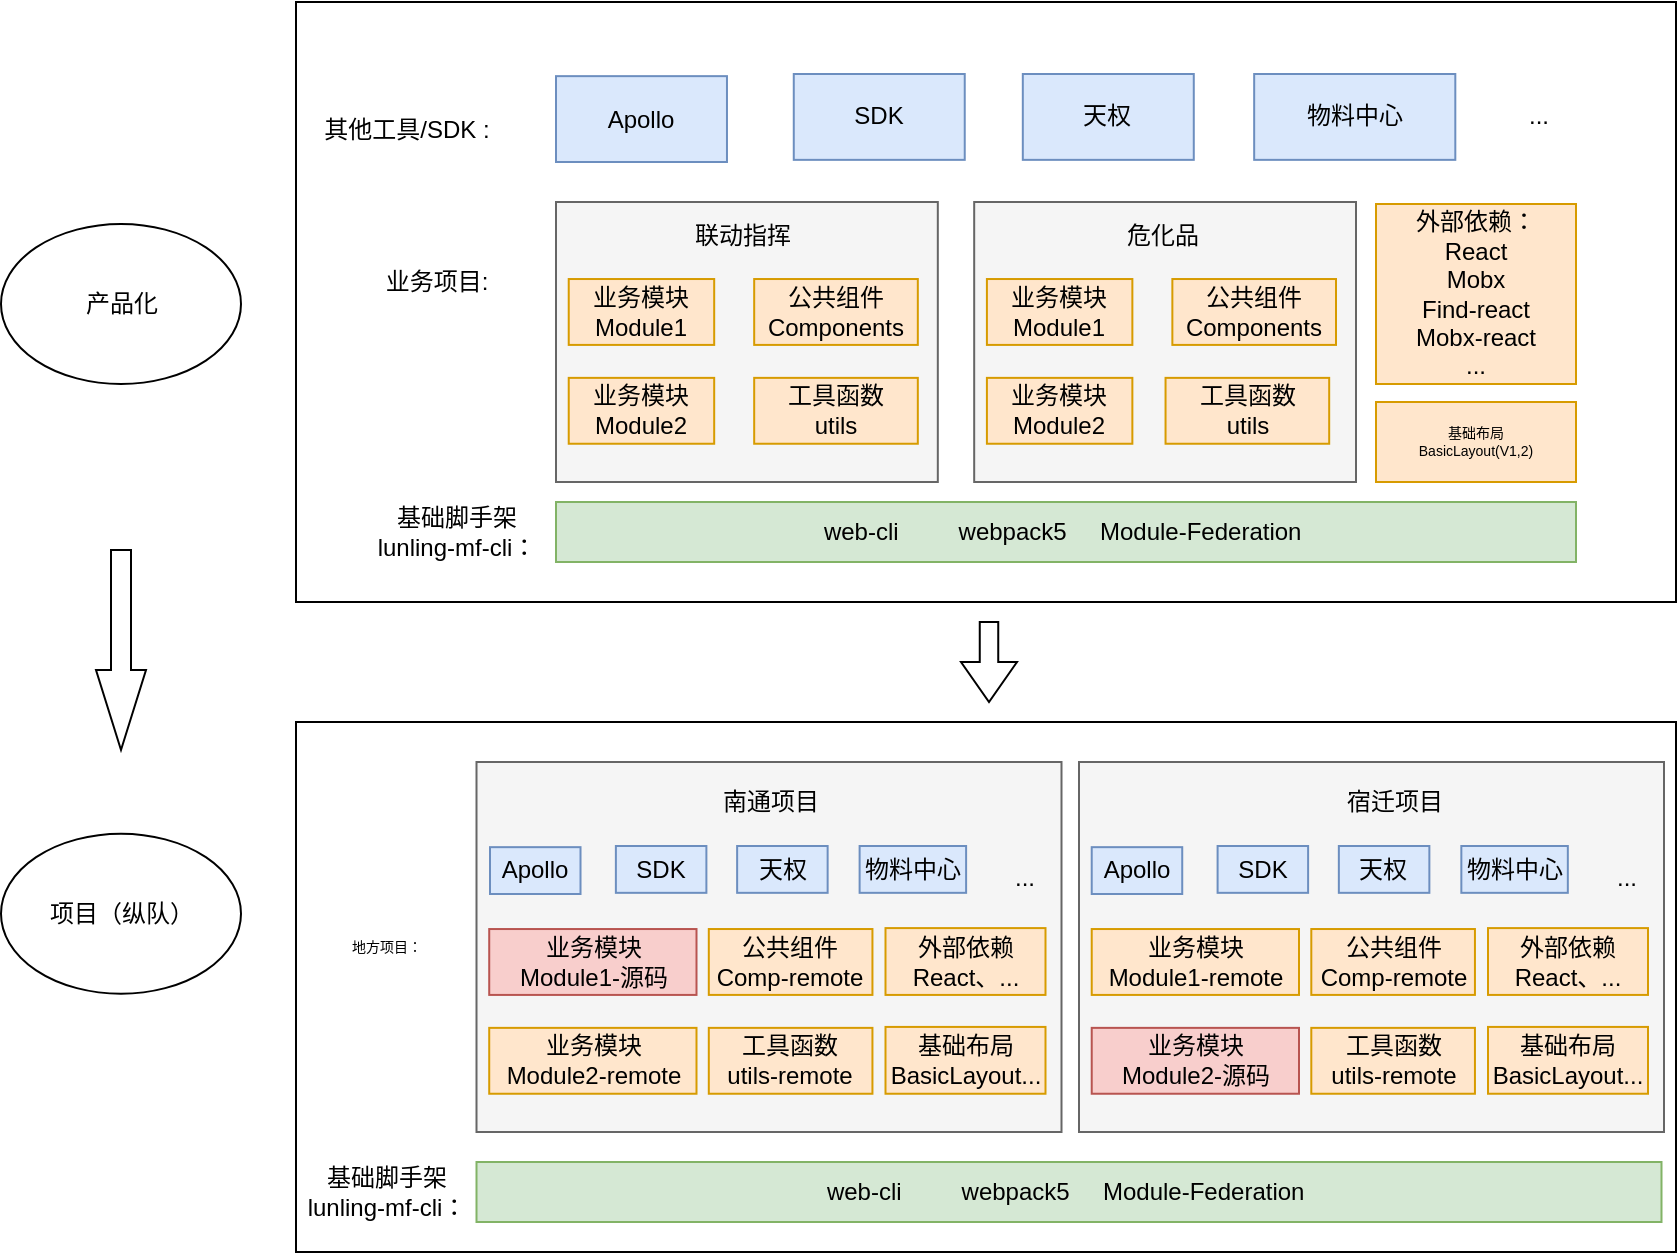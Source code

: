 <mxfile version="15.7.3" type="github">
  <diagram id="qYtG-a8lDuCber2_HTPU" name="第 1 页">
    <mxGraphModel dx="1883" dy="571" grid="1" gridSize="10" guides="1" tooltips="1" connect="1" arrows="1" fold="1" page="1" pageScale="1" pageWidth="827" pageHeight="1169" math="0" shadow="0">
      <root>
        <mxCell id="0" />
        <mxCell id="1" parent="0" />
        <mxCell id="sSeV7hXw5rhQuQ9Eckyw-49" value="" style="rounded=0;whiteSpace=wrap;html=1;fontSize=7;fillColor=none;" vertex="1" parent="1">
          <mxGeometry x="100" y="420" width="690" height="265" as="geometry" />
        </mxCell>
        <mxCell id="sSeV7hXw5rhQuQ9Eckyw-19" value="" style="rounded=0;whiteSpace=wrap;html=1;fontSize=7;fillColor=none;" vertex="1" parent="1">
          <mxGeometry x="100" y="60" width="690" height="300" as="geometry" />
        </mxCell>
        <mxCell id="TgehsIDATV7xhi2gPNsP-1" value="web-cli&amp;nbsp; &amp;nbsp; &amp;nbsp; &amp;nbsp; &amp;nbsp;webpack5&amp;nbsp; &amp;nbsp; &amp;nbsp;Module-Federation&amp;nbsp;" style="rounded=0;whiteSpace=wrap;html=1;fillColor=#d5e8d4;strokeColor=#82b366;" parent="1" vertex="1">
          <mxGeometry x="230" y="310" width="510" height="30" as="geometry" />
        </mxCell>
        <mxCell id="TgehsIDATV7xhi2gPNsP-6" value="外部依赖：&lt;br&gt;React&lt;br&gt;Mobx&lt;br&gt;Find-react&lt;br&gt;Mobx-react&lt;br&gt;..." style="rounded=0;whiteSpace=wrap;html=1;fillColor=#ffe6cc;strokeColor=#d79b00;" parent="1" vertex="1">
          <mxGeometry x="640" y="161" width="100" height="90" as="geometry" />
        </mxCell>
        <mxCell id="TgehsIDATV7xhi2gPNsP-7" value="基础布局&#xa;BasicLayout(V1,2)" style="rounded=0;whiteSpace=wrap;fillColor=#ffe6cc;strokeColor=#d79b00;fontSize=7;" parent="1" vertex="1">
          <mxGeometry x="640" y="260" width="100" height="40" as="geometry" />
        </mxCell>
        <mxCell id="TgehsIDATV7xhi2gPNsP-10" value="基础脚手架&lt;br&gt;lunling-mf-cli：" style="text;html=1;align=center;verticalAlign=middle;resizable=0;points=[];autosize=1;strokeColor=none;fillColor=none;" parent="1" vertex="1">
          <mxGeometry x="135" y="310" width="90" height="30" as="geometry" />
        </mxCell>
        <mxCell id="TgehsIDATV7xhi2gPNsP-11" value="业务项目:" style="text;html=1;align=center;verticalAlign=middle;resizable=0;points=[];autosize=1;strokeColor=none;fillColor=none;" parent="1" vertex="1">
          <mxGeometry x="135" y="190" width="70" height="20" as="geometry" />
        </mxCell>
        <mxCell id="sSeV7hXw5rhQuQ9Eckyw-3" value="" style="group" vertex="1" connectable="0" parent="1">
          <mxGeometry x="230" y="160" width="400" height="140" as="geometry" />
        </mxCell>
        <mxCell id="TgehsIDATV7xhi2gPNsP-9" value="" style="rounded=0;whiteSpace=wrap;html=1;fillColor=#f5f5f5;fontColor=#333333;strokeColor=#666666;" parent="sSeV7hXw5rhQuQ9Eckyw-3" vertex="1">
          <mxGeometry width="190.909" height="140" as="geometry" />
        </mxCell>
        <mxCell id="TgehsIDATV7xhi2gPNsP-2" value="业务模块Module1" style="rounded=0;whiteSpace=wrap;html=1;fillColor=#ffe6cc;strokeColor=#d79b00;" parent="sSeV7hXw5rhQuQ9Eckyw-3" vertex="1">
          <mxGeometry x="6.364" y="38.516" width="72.727" height="32.941" as="geometry" />
        </mxCell>
        <mxCell id="TgehsIDATV7xhi2gPNsP-3" value="业务模块Module2&lt;span style=&quot;color: rgba(0 , 0 , 0 , 0) ; font-family: monospace ; font-size: 0px&quot;&gt;%3CmxGraphModel%3E%3Croot%3E%3CmxCell%20id%3D%220%22%2F%3E%3CmxCell%20id%3D%221%22%20parent%3D%220%22%2F%3E%3CmxCell%20id%3D%222%22%20value%3D%22%E4%B8%9A%E5%8A%A1%E7%BB%84%E4%BB%B6%22%20style%3D%22rounded%3D0%3BwhiteSpace%3Dwrap%3Bhtml%3D1%3B%22%20vertex%3D%221%22%20parent%3D%221%22%3E%3CmxGeometry%20x%3D%22180%22%20y%3D%22300%22%20width%3D%22120%22%20height%3D%2260%22%20as%3D%22geometry%22%2F%3E%3C%2FmxCell%3E%3C%2Froot%3E%3C%2FmxGraphModel%3E&lt;/span&gt;" style="rounded=0;whiteSpace=wrap;html=1;fillColor=#ffe6cc;strokeColor=#d79b00;" parent="sSeV7hXw5rhQuQ9Eckyw-3" vertex="1">
          <mxGeometry x="6.364" y="87.928" width="72.727" height="32.941" as="geometry" />
        </mxCell>
        <mxCell id="TgehsIDATV7xhi2gPNsP-4" value="公共组件&lt;br&gt;Components" style="rounded=0;whiteSpace=wrap;html=1;fillColor=#ffe6cc;strokeColor=#d79b00;" parent="sSeV7hXw5rhQuQ9Eckyw-3" vertex="1">
          <mxGeometry x="99.091" y="38.516" width="81.818" height="32.941" as="geometry" />
        </mxCell>
        <mxCell id="TgehsIDATV7xhi2gPNsP-5" value="工具函数&lt;br&gt;utils" style="rounded=0;whiteSpace=wrap;html=1;fillColor=#ffe6cc;strokeColor=#d79b00;" parent="sSeV7hXw5rhQuQ9Eckyw-3" vertex="1">
          <mxGeometry x="99.091" y="87.928" width="81.818" height="32.941" as="geometry" />
        </mxCell>
        <mxCell id="TgehsIDATV7xhi2gPNsP-18" value="" style="rounded=0;whiteSpace=wrap;html=1;fillColor=#f5f5f5;fontColor=#333333;strokeColor=#666666;" parent="sSeV7hXw5rhQuQ9Eckyw-3" vertex="1">
          <mxGeometry x="209.091" width="190.909" height="140" as="geometry" />
        </mxCell>
        <mxCell id="TgehsIDATV7xhi2gPNsP-19" value="业务模块Module1" style="rounded=0;whiteSpace=wrap;html=1;fillColor=#ffe6cc;strokeColor=#d79b00;" parent="sSeV7hXw5rhQuQ9Eckyw-3" vertex="1">
          <mxGeometry x="215.455" y="38.516" width="72.727" height="32.941" as="geometry" />
        </mxCell>
        <mxCell id="TgehsIDATV7xhi2gPNsP-20" value="业务模块Module2&lt;span style=&quot;color: rgba(0 , 0 , 0 , 0) ; font-family: monospace ; font-size: 0px&quot;&gt;%3CmxGraphModel%3E%3Croot%3E%3CmxCell%20id%3D%220%22%2F%3E%3CmxCell%20id%3D%221%22%20parent%3D%220%22%2F%3E%3CmxCell%20id%3D%222%22%20value%3D%22%E4%B8%9A%E5%8A%A1%E7%BB%84%E4%BB%B6%22%20style%3D%22rounded%3D0%3BwhiteSpace%3Dwrap%3Bhtml%3D1%3B%22%20vertex%3D%221%22%20parent%3D%221%22%3E%3CmxGeometry%20x%3D%22180%22%20y%3D%22300%22%20width%3D%22120%22%20height%3D%2260%22%20as%3D%22geometry%22%2F%3E%3C%2FmxCell%3E%3C%2Froot%3E%3C%2FmxGraphModel%3E&lt;/span&gt;" style="rounded=0;whiteSpace=wrap;html=1;fillColor=#ffe6cc;strokeColor=#d79b00;" parent="sSeV7hXw5rhQuQ9Eckyw-3" vertex="1">
          <mxGeometry x="215.455" y="87.928" width="72.727" height="32.941" as="geometry" />
        </mxCell>
        <mxCell id="TgehsIDATV7xhi2gPNsP-21" value="公共组件&lt;br&gt;Components" style="rounded=0;whiteSpace=wrap;html=1;fillColor=#ffe6cc;strokeColor=#d79b00;" parent="sSeV7hXw5rhQuQ9Eckyw-3" vertex="1">
          <mxGeometry x="308.182" y="38.516" width="81.818" height="32.941" as="geometry" />
        </mxCell>
        <mxCell id="TgehsIDATV7xhi2gPNsP-22" value="工具函数&lt;br&gt;utils" style="rounded=0;whiteSpace=wrap;html=1;fillColor=#ffe6cc;strokeColor=#d79b00;" parent="sSeV7hXw5rhQuQ9Eckyw-3" vertex="1">
          <mxGeometry x="304.773" y="87.928" width="81.818" height="32.941" as="geometry" />
        </mxCell>
        <mxCell id="sSeV7hXw5rhQuQ9Eckyw-1" value="联动指挥" style="text;html=1;align=center;verticalAlign=middle;resizable=0;points=[];autosize=1;strokeColor=none;fillColor=none;" vertex="1" parent="sSeV7hXw5rhQuQ9Eckyw-3">
          <mxGeometry x="63.155" y="6.588" width="60" height="20" as="geometry" />
        </mxCell>
        <mxCell id="sSeV7hXw5rhQuQ9Eckyw-2" value="危化品" style="text;html=1;align=center;verticalAlign=middle;resizable=0;points=[];autosize=1;strokeColor=none;fillColor=none;" vertex="1" parent="sSeV7hXw5rhQuQ9Eckyw-3">
          <mxGeometry x="278.009" y="6.588" width="50" height="20" as="geometry" />
        </mxCell>
        <mxCell id="sSeV7hXw5rhQuQ9Eckyw-5" value="其他工具/SDK :" style="text;html=1;align=center;verticalAlign=middle;resizable=0;points=[];autosize=1;strokeColor=none;fillColor=none;" vertex="1" parent="1">
          <mxGeometry x="105" y="114" width="100" height="20" as="geometry" />
        </mxCell>
        <mxCell id="sSeV7hXw5rhQuQ9Eckyw-12" value="" style="html=1;shadow=0;dashed=0;align=center;verticalAlign=middle;shape=mxgraph.arrows2.arrow;dy=0.6;dx=40;direction=south;notch=0;fontSize=7;fillColor=none;" vertex="1" parent="1">
          <mxGeometry y="334" width="25" height="100" as="geometry" />
        </mxCell>
        <mxCell id="sSeV7hXw5rhQuQ9Eckyw-16" value="&lt;span style=&quot;font-size: 12px&quot;&gt;产品化&lt;/span&gt;" style="ellipse;whiteSpace=wrap;html=1;rounded=1;fontSize=7;" vertex="1" parent="1">
          <mxGeometry x="-47.5" y="171" width="120" height="80" as="geometry" />
        </mxCell>
        <mxCell id="sSeV7hXw5rhQuQ9Eckyw-17" value="&lt;span style=&quot;font-size: 12px&quot;&gt;项目（纵队）&lt;/span&gt;" style="ellipse;whiteSpace=wrap;html=1;rounded=1;fontSize=7;" vertex="1" parent="1">
          <mxGeometry x="-47.5" y="475.87" width="120" height="80" as="geometry" />
        </mxCell>
        <mxCell id="sSeV7hXw5rhQuQ9Eckyw-21" value="web-cli&amp;nbsp; &amp;nbsp; &amp;nbsp; &amp;nbsp; &amp;nbsp;webpack5&amp;nbsp; &amp;nbsp; &amp;nbsp;Module-Federation&amp;nbsp;" style="rounded=0;whiteSpace=wrap;html=1;fillColor=#d5e8d4;strokeColor=#82b366;" vertex="1" parent="1">
          <mxGeometry x="190.25" y="640" width="592.5" height="30" as="geometry" />
        </mxCell>
        <mxCell id="sSeV7hXw5rhQuQ9Eckyw-22" value="基础脚手架&lt;br&gt;lunling-mf-cli：" style="text;html=1;align=center;verticalAlign=middle;resizable=0;points=[];autosize=1;strokeColor=none;fillColor=none;" vertex="1" parent="1">
          <mxGeometry x="100" y="640" width="90" height="30" as="geometry" />
        </mxCell>
        <mxCell id="sSeV7hXw5rhQuQ9Eckyw-24" value="" style="rounded=0;whiteSpace=wrap;html=1;fillColor=#f5f5f5;fontColor=#333333;strokeColor=#666666;" vertex="1" parent="1">
          <mxGeometry x="190.25" y="440" width="292.5" height="185" as="geometry" />
        </mxCell>
        <mxCell id="sSeV7hXw5rhQuQ9Eckyw-25" value="业务模块&lt;br&gt;Module1-源码" style="rounded=0;whiteSpace=wrap;html=1;fillColor=#f8cecc;strokeColor=#b85450;" vertex="1" parent="1">
          <mxGeometry x="196.61" y="523.52" width="103.64" height="32.94" as="geometry" />
        </mxCell>
        <mxCell id="sSeV7hXw5rhQuQ9Eckyw-27" value="公共组件&lt;br&gt;Comp-remote" style="rounded=0;whiteSpace=wrap;html=1;fillColor=#ffe6cc;strokeColor=#d79b00;" vertex="1" parent="1">
          <mxGeometry x="306.401" y="523.516" width="81.818" height="32.941" as="geometry" />
        </mxCell>
        <mxCell id="sSeV7hXw5rhQuQ9Eckyw-28" value="工具函数&lt;br&gt;utils-remote" style="rounded=0;whiteSpace=wrap;html=1;fillColor=#ffe6cc;strokeColor=#d79b00;" vertex="1" parent="1">
          <mxGeometry x="306.401" y="572.928" width="81.818" height="32.941" as="geometry" />
        </mxCell>
        <mxCell id="sSeV7hXw5rhQuQ9Eckyw-34" value="南通项目" style="text;html=1;align=center;verticalAlign=middle;resizable=0;points=[];autosize=1;strokeColor=none;fillColor=none;" vertex="1" parent="1">
          <mxGeometry x="306.505" y="449.998" width="60" height="20" as="geometry" />
        </mxCell>
        <mxCell id="sSeV7hXw5rhQuQ9Eckyw-36" value="业务模块&lt;br&gt;Module2-remote" style="rounded=0;whiteSpace=wrap;html=1;fillColor=#ffe6cc;strokeColor=#d79b00;" vertex="1" parent="1">
          <mxGeometry x="196.61" y="572.93" width="103.64" height="32.94" as="geometry" />
        </mxCell>
        <mxCell id="sSeV7hXw5rhQuQ9Eckyw-37" value="外部依赖&lt;br&gt;React、..." style="rounded=0;whiteSpace=wrap;html=1;fillColor=#ffe6cc;strokeColor=#d79b00;" vertex="1" parent="1">
          <mxGeometry x="394.75" y="523.05" width="80" height="33.41" as="geometry" />
        </mxCell>
        <mxCell id="sSeV7hXw5rhQuQ9Eckyw-38" value="基础布局&lt;br&gt;BasicLayout..." style="rounded=0;whiteSpace=wrap;html=1;fillColor=#ffe6cc;strokeColor=#d79b00;" vertex="1" parent="1">
          <mxGeometry x="394.75" y="572.46" width="80" height="33.41" as="geometry" />
        </mxCell>
        <mxCell id="sSeV7hXw5rhQuQ9Eckyw-40" value="" style="rounded=0;whiteSpace=wrap;html=1;fillColor=#f5f5f5;fontColor=#333333;strokeColor=#666666;" vertex="1" parent="1">
          <mxGeometry x="491.5" y="440" width="292.5" height="185" as="geometry" />
        </mxCell>
        <mxCell id="sSeV7hXw5rhQuQ9Eckyw-41" value="业务模块&lt;br&gt;Module1-remote" style="rounded=0;whiteSpace=wrap;html=1;fillColor=#ffe6cc;strokeColor=#d79b00;" vertex="1" parent="1">
          <mxGeometry x="497.86" y="523.52" width="103.64" height="32.94" as="geometry" />
        </mxCell>
        <mxCell id="sSeV7hXw5rhQuQ9Eckyw-42" value="公共组件&lt;br&gt;Comp-remote" style="rounded=0;whiteSpace=wrap;html=1;fillColor=#ffe6cc;strokeColor=#d79b00;" vertex="1" parent="1">
          <mxGeometry x="607.651" y="523.516" width="81.818" height="32.941" as="geometry" />
        </mxCell>
        <mxCell id="sSeV7hXw5rhQuQ9Eckyw-43" value="工具函数&lt;br&gt;utils-remote" style="rounded=0;whiteSpace=wrap;html=1;fillColor=#ffe6cc;strokeColor=#d79b00;" vertex="1" parent="1">
          <mxGeometry x="607.651" y="572.928" width="81.818" height="32.941" as="geometry" />
        </mxCell>
        <mxCell id="sSeV7hXw5rhQuQ9Eckyw-44" value="宿迁项目" style="text;html=1;align=center;verticalAlign=middle;resizable=0;points=[];autosize=1;strokeColor=none;fillColor=none;" vertex="1" parent="1">
          <mxGeometry x="618.565" y="449.998" width="60" height="20" as="geometry" />
        </mxCell>
        <mxCell id="sSeV7hXw5rhQuQ9Eckyw-45" value="业务模块&lt;br&gt;Module2-源码" style="rounded=0;whiteSpace=wrap;html=1;fillColor=#f8cecc;strokeColor=#b85450;" vertex="1" parent="1">
          <mxGeometry x="497.86" y="572.93" width="103.64" height="32.94" as="geometry" />
        </mxCell>
        <mxCell id="sSeV7hXw5rhQuQ9Eckyw-46" value="外部依赖&lt;br&gt;React、..." style="rounded=0;whiteSpace=wrap;html=1;fillColor=#ffe6cc;strokeColor=#d79b00;" vertex="1" parent="1">
          <mxGeometry x="696" y="523.05" width="80" height="33.41" as="geometry" />
        </mxCell>
        <mxCell id="sSeV7hXw5rhQuQ9Eckyw-47" value="基础布局&lt;br&gt;BasicLayout..." style="rounded=0;whiteSpace=wrap;html=1;fillColor=#ffe6cc;strokeColor=#d79b00;" vertex="1" parent="1">
          <mxGeometry x="696" y="572.46" width="80" height="33.41" as="geometry" />
        </mxCell>
        <mxCell id="sSeV7hXw5rhQuQ9Eckyw-48" value="地方项目：" style="text;html=1;align=center;verticalAlign=middle;resizable=0;points=[];autosize=1;strokeColor=none;fillColor=none;fontSize=7;" vertex="1" parent="1">
          <mxGeometry x="105" y="527.5" width="80" height="10" as="geometry" />
        </mxCell>
        <mxCell id="sSeV7hXw5rhQuQ9Eckyw-51" value="" style="html=1;shadow=0;dashed=0;align=center;verticalAlign=middle;shape=mxgraph.arrows2.arrow;dy=0.67;dx=20;notch=0;rounded=1;fontSize=7;fillColor=none;rotation=90;" vertex="1" parent="1">
          <mxGeometry x="426.5" y="376" width="40" height="28" as="geometry" />
        </mxCell>
        <mxCell id="sSeV7hXw5rhQuQ9Eckyw-62" value="" style="group" vertex="1" connectable="0" parent="1">
          <mxGeometry x="230" y="96" width="510" height="44" as="geometry" />
        </mxCell>
        <mxCell id="TgehsIDATV7xhi2gPNsP-24" value="物料中心" style="rounded=0;whiteSpace=wrap;html=1;fillColor=#dae8fc;strokeColor=#6c8ebf;" parent="sSeV7hXw5rhQuQ9Eckyw-62" vertex="1">
          <mxGeometry x="349.085" width="100.572" height="42.927" as="geometry" />
        </mxCell>
        <mxCell id="sSeV7hXw5rhQuQ9Eckyw-4" value="SDK" style="rounded=0;whiteSpace=wrap;html=1;fillColor=#dae8fc;strokeColor=#6c8ebf;" vertex="1" parent="sSeV7hXw5rhQuQ9Eckyw-62">
          <mxGeometry x="118.887" width="85.486" height="42.927" as="geometry" />
        </mxCell>
        <mxCell id="sSeV7hXw5rhQuQ9Eckyw-7" value="..." style="text;html=1;align=center;verticalAlign=middle;resizable=0;points=[];autosize=1;strokeColor=none;fillColor=none;" vertex="1" parent="sSeV7hXw5rhQuQ9Eckyw-62">
          <mxGeometry x="476.476" y="10.732" width="30" height="20" as="geometry" />
        </mxCell>
        <mxCell id="sSeV7hXw5rhQuQ9Eckyw-8" value="天权" style="rounded=0;whiteSpace=wrap;html=1;fillColor=#dae8fc;strokeColor=#6c8ebf;" vertex="1" parent="sSeV7hXw5rhQuQ9Eckyw-62">
          <mxGeometry x="233.405" width="85.486" height="42.927" as="geometry" />
        </mxCell>
        <mxCell id="sSeV7hXw5rhQuQ9Eckyw-9" value="Apollo" style="rounded=0;whiteSpace=wrap;html=1;fillColor=#dae8fc;strokeColor=#6c8ebf;" vertex="1" parent="sSeV7hXw5rhQuQ9Eckyw-62">
          <mxGeometry y="1.073" width="85.486" height="42.927" as="geometry" />
        </mxCell>
        <mxCell id="sSeV7hXw5rhQuQ9Eckyw-63" value="" style="group" vertex="1" connectable="0" parent="1">
          <mxGeometry x="197" y="482" width="270" height="24" as="geometry" />
        </mxCell>
        <mxCell id="sSeV7hXw5rhQuQ9Eckyw-64" value="物料中心" style="rounded=0;whiteSpace=wrap;html=1;fillColor=#dae8fc;strokeColor=#6c8ebf;" vertex="1" parent="sSeV7hXw5rhQuQ9Eckyw-63">
          <mxGeometry x="184.81" width="53.244" height="23.415" as="geometry" />
        </mxCell>
        <mxCell id="sSeV7hXw5rhQuQ9Eckyw-65" value="SDK" style="rounded=0;whiteSpace=wrap;html=1;fillColor=#dae8fc;strokeColor=#6c8ebf;" vertex="1" parent="sSeV7hXw5rhQuQ9Eckyw-63">
          <mxGeometry x="62.94" width="45.257" height="23.415" as="geometry" />
        </mxCell>
        <mxCell id="sSeV7hXw5rhQuQ9Eckyw-66" value="..." style="text;html=1;align=center;verticalAlign=middle;resizable=0;points=[];autosize=1;strokeColor=none;fillColor=none;" vertex="1" parent="sSeV7hXw5rhQuQ9Eckyw-63">
          <mxGeometry x="252.252" y="5.854" width="30" height="20" as="geometry" />
        </mxCell>
        <mxCell id="sSeV7hXw5rhQuQ9Eckyw-67" value="天权" style="rounded=0;whiteSpace=wrap;html=1;fillColor=#dae8fc;strokeColor=#6c8ebf;" vertex="1" parent="sSeV7hXw5rhQuQ9Eckyw-63">
          <mxGeometry x="123.567" width="45.257" height="23.415" as="geometry" />
        </mxCell>
        <mxCell id="sSeV7hXw5rhQuQ9Eckyw-68" value="Apollo" style="rounded=0;whiteSpace=wrap;html=1;fillColor=#dae8fc;strokeColor=#6c8ebf;" vertex="1" parent="sSeV7hXw5rhQuQ9Eckyw-63">
          <mxGeometry y="0.585" width="45.257" height="23.415" as="geometry" />
        </mxCell>
        <mxCell id="sSeV7hXw5rhQuQ9Eckyw-77" value="" style="group" vertex="1" connectable="0" parent="1">
          <mxGeometry x="497.86" y="482" width="270" height="24" as="geometry" />
        </mxCell>
        <mxCell id="sSeV7hXw5rhQuQ9Eckyw-78" value="物料中心" style="rounded=0;whiteSpace=wrap;html=1;fillColor=#dae8fc;strokeColor=#6c8ebf;" vertex="1" parent="sSeV7hXw5rhQuQ9Eckyw-77">
          <mxGeometry x="184.81" width="53.244" height="23.415" as="geometry" />
        </mxCell>
        <mxCell id="sSeV7hXw5rhQuQ9Eckyw-79" value="SDK" style="rounded=0;whiteSpace=wrap;html=1;fillColor=#dae8fc;strokeColor=#6c8ebf;" vertex="1" parent="sSeV7hXw5rhQuQ9Eckyw-77">
          <mxGeometry x="62.94" width="45.257" height="23.415" as="geometry" />
        </mxCell>
        <mxCell id="sSeV7hXw5rhQuQ9Eckyw-80" value="..." style="text;html=1;align=center;verticalAlign=middle;resizable=0;points=[];autosize=1;strokeColor=none;fillColor=none;" vertex="1" parent="sSeV7hXw5rhQuQ9Eckyw-77">
          <mxGeometry x="252.252" y="5.854" width="30" height="20" as="geometry" />
        </mxCell>
        <mxCell id="sSeV7hXw5rhQuQ9Eckyw-81" value="天权" style="rounded=0;whiteSpace=wrap;html=1;fillColor=#dae8fc;strokeColor=#6c8ebf;" vertex="1" parent="sSeV7hXw5rhQuQ9Eckyw-77">
          <mxGeometry x="123.567" width="45.257" height="23.415" as="geometry" />
        </mxCell>
        <mxCell id="sSeV7hXw5rhQuQ9Eckyw-82" value="Apollo" style="rounded=0;whiteSpace=wrap;html=1;fillColor=#dae8fc;strokeColor=#6c8ebf;" vertex="1" parent="sSeV7hXw5rhQuQ9Eckyw-77">
          <mxGeometry y="0.585" width="45.257" height="23.415" as="geometry" />
        </mxCell>
      </root>
    </mxGraphModel>
  </diagram>
</mxfile>
